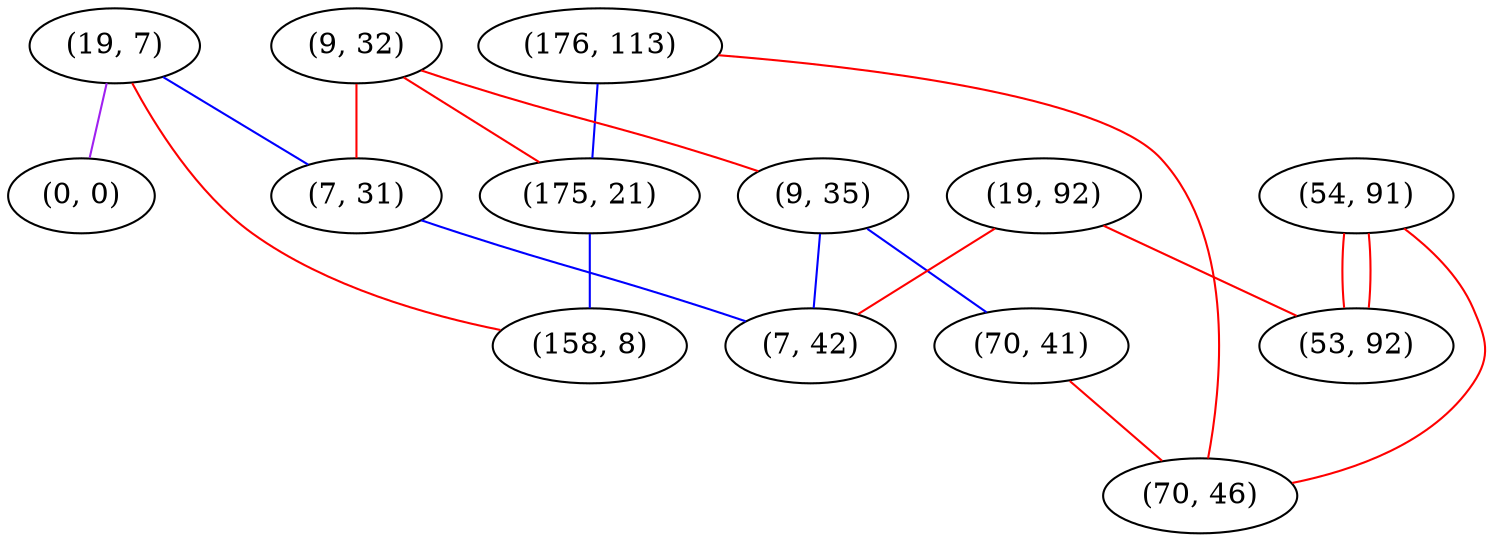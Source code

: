 graph "" {
"(176, 113)";
"(9, 32)";
"(9, 35)";
"(19, 92)";
"(54, 91)";
"(19, 7)";
"(53, 92)";
"(175, 21)";
"(70, 41)";
"(158, 8)";
"(0, 0)";
"(7, 31)";
"(7, 42)";
"(70, 46)";
"(176, 113)" -- "(175, 21)"  [color=blue, key=0, weight=3];
"(176, 113)" -- "(70, 46)"  [color=red, key=0, weight=1];
"(9, 32)" -- "(175, 21)"  [color=red, key=0, weight=1];
"(9, 32)" -- "(9, 35)"  [color=red, key=0, weight=1];
"(9, 32)" -- "(7, 31)"  [color=red, key=0, weight=1];
"(9, 35)" -- "(70, 41)"  [color=blue, key=0, weight=3];
"(9, 35)" -- "(7, 42)"  [color=blue, key=0, weight=3];
"(19, 92)" -- "(53, 92)"  [color=red, key=0, weight=1];
"(19, 92)" -- "(7, 42)"  [color=red, key=0, weight=1];
"(54, 91)" -- "(53, 92)"  [color=red, key=0, weight=1];
"(54, 91)" -- "(53, 92)"  [color=red, key=1, weight=1];
"(54, 91)" -- "(70, 46)"  [color=red, key=0, weight=1];
"(19, 7)" -- "(0, 0)"  [color=purple, key=0, weight=4];
"(19, 7)" -- "(158, 8)"  [color=red, key=0, weight=1];
"(19, 7)" -- "(7, 31)"  [color=blue, key=0, weight=3];
"(175, 21)" -- "(158, 8)"  [color=blue, key=0, weight=3];
"(70, 41)" -- "(70, 46)"  [color=red, key=0, weight=1];
"(7, 31)" -- "(7, 42)"  [color=blue, key=0, weight=3];
}
